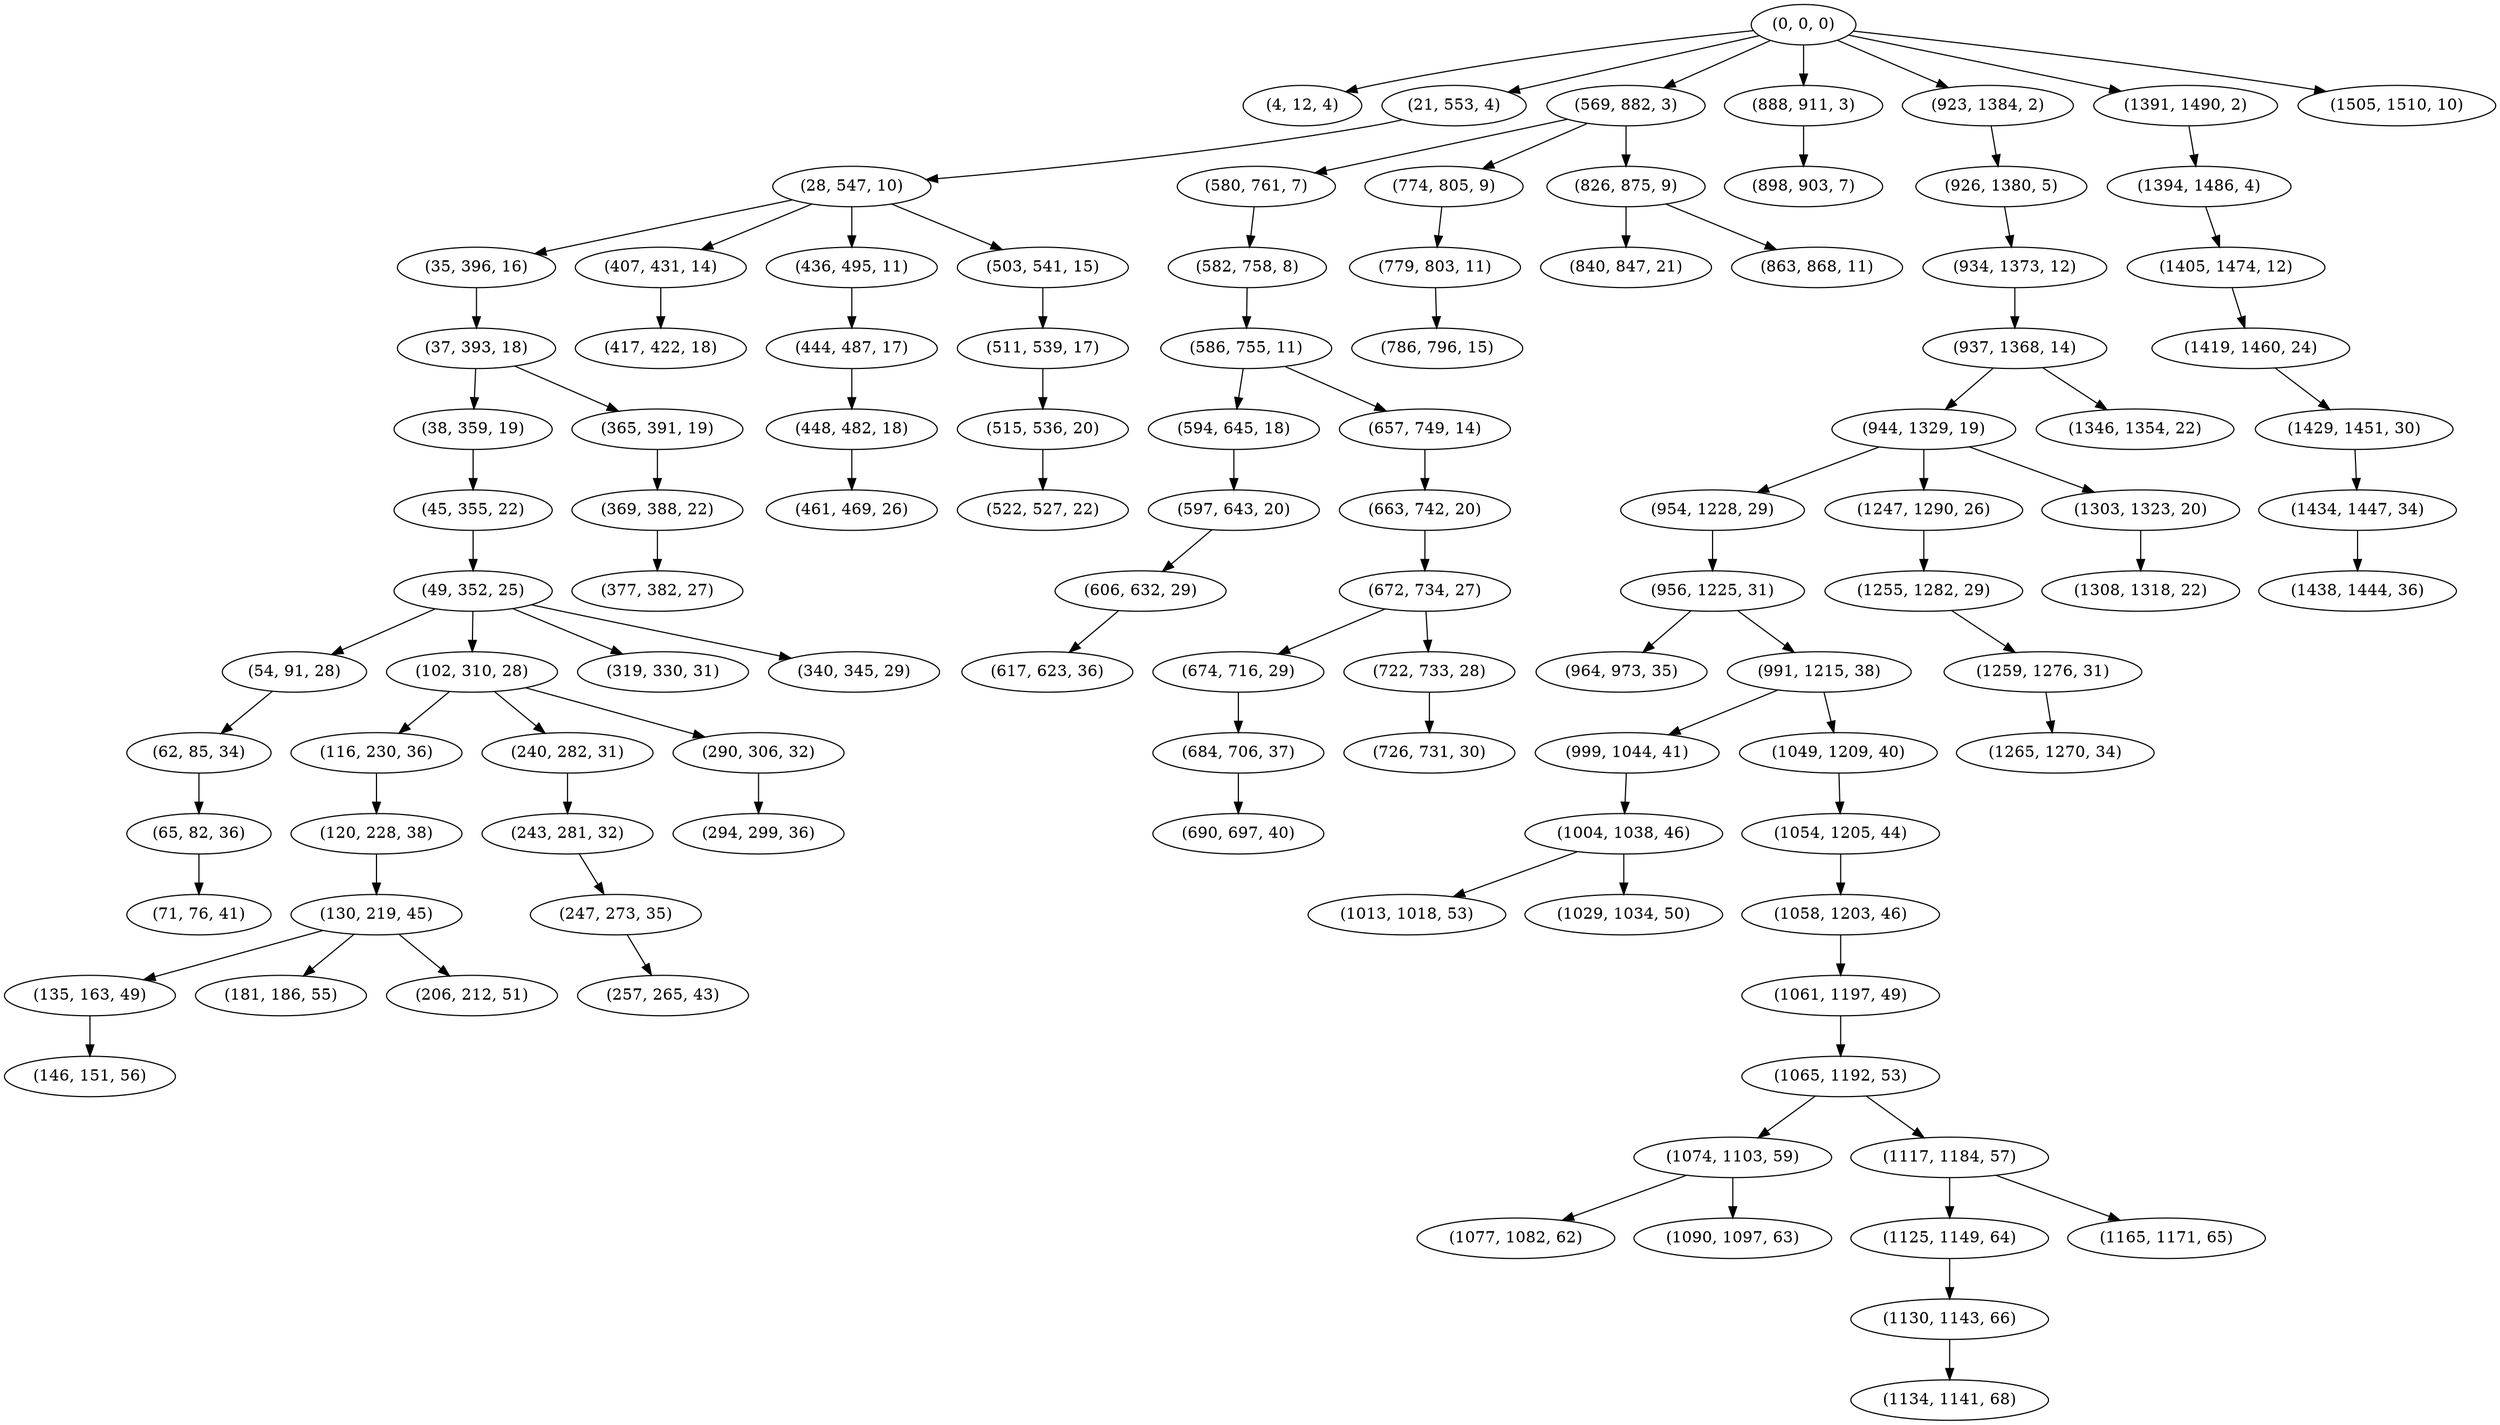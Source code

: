 digraph tree {
    "(0, 0, 0)";
    "(4, 12, 4)";
    "(21, 553, 4)";
    "(28, 547, 10)";
    "(35, 396, 16)";
    "(37, 393, 18)";
    "(38, 359, 19)";
    "(45, 355, 22)";
    "(49, 352, 25)";
    "(54, 91, 28)";
    "(62, 85, 34)";
    "(65, 82, 36)";
    "(71, 76, 41)";
    "(102, 310, 28)";
    "(116, 230, 36)";
    "(120, 228, 38)";
    "(130, 219, 45)";
    "(135, 163, 49)";
    "(146, 151, 56)";
    "(181, 186, 55)";
    "(206, 212, 51)";
    "(240, 282, 31)";
    "(243, 281, 32)";
    "(247, 273, 35)";
    "(257, 265, 43)";
    "(290, 306, 32)";
    "(294, 299, 36)";
    "(319, 330, 31)";
    "(340, 345, 29)";
    "(365, 391, 19)";
    "(369, 388, 22)";
    "(377, 382, 27)";
    "(407, 431, 14)";
    "(417, 422, 18)";
    "(436, 495, 11)";
    "(444, 487, 17)";
    "(448, 482, 18)";
    "(461, 469, 26)";
    "(503, 541, 15)";
    "(511, 539, 17)";
    "(515, 536, 20)";
    "(522, 527, 22)";
    "(569, 882, 3)";
    "(580, 761, 7)";
    "(582, 758, 8)";
    "(586, 755, 11)";
    "(594, 645, 18)";
    "(597, 643, 20)";
    "(606, 632, 29)";
    "(617, 623, 36)";
    "(657, 749, 14)";
    "(663, 742, 20)";
    "(672, 734, 27)";
    "(674, 716, 29)";
    "(684, 706, 37)";
    "(690, 697, 40)";
    "(722, 733, 28)";
    "(726, 731, 30)";
    "(774, 805, 9)";
    "(779, 803, 11)";
    "(786, 796, 15)";
    "(826, 875, 9)";
    "(840, 847, 21)";
    "(863, 868, 11)";
    "(888, 911, 3)";
    "(898, 903, 7)";
    "(923, 1384, 2)";
    "(926, 1380, 5)";
    "(934, 1373, 12)";
    "(937, 1368, 14)";
    "(944, 1329, 19)";
    "(954, 1228, 29)";
    "(956, 1225, 31)";
    "(964, 973, 35)";
    "(991, 1215, 38)";
    "(999, 1044, 41)";
    "(1004, 1038, 46)";
    "(1013, 1018, 53)";
    "(1029, 1034, 50)";
    "(1049, 1209, 40)";
    "(1054, 1205, 44)";
    "(1058, 1203, 46)";
    "(1061, 1197, 49)";
    "(1065, 1192, 53)";
    "(1074, 1103, 59)";
    "(1077, 1082, 62)";
    "(1090, 1097, 63)";
    "(1117, 1184, 57)";
    "(1125, 1149, 64)";
    "(1130, 1143, 66)";
    "(1134, 1141, 68)";
    "(1165, 1171, 65)";
    "(1247, 1290, 26)";
    "(1255, 1282, 29)";
    "(1259, 1276, 31)";
    "(1265, 1270, 34)";
    "(1303, 1323, 20)";
    "(1308, 1318, 22)";
    "(1346, 1354, 22)";
    "(1391, 1490, 2)";
    "(1394, 1486, 4)";
    "(1405, 1474, 12)";
    "(1419, 1460, 24)";
    "(1429, 1451, 30)";
    "(1434, 1447, 34)";
    "(1438, 1444, 36)";
    "(1505, 1510, 10)";
    "(0, 0, 0)" -> "(4, 12, 4)";
    "(0, 0, 0)" -> "(21, 553, 4)";
    "(0, 0, 0)" -> "(569, 882, 3)";
    "(0, 0, 0)" -> "(888, 911, 3)";
    "(0, 0, 0)" -> "(923, 1384, 2)";
    "(0, 0, 0)" -> "(1391, 1490, 2)";
    "(0, 0, 0)" -> "(1505, 1510, 10)";
    "(21, 553, 4)" -> "(28, 547, 10)";
    "(28, 547, 10)" -> "(35, 396, 16)";
    "(28, 547, 10)" -> "(407, 431, 14)";
    "(28, 547, 10)" -> "(436, 495, 11)";
    "(28, 547, 10)" -> "(503, 541, 15)";
    "(35, 396, 16)" -> "(37, 393, 18)";
    "(37, 393, 18)" -> "(38, 359, 19)";
    "(37, 393, 18)" -> "(365, 391, 19)";
    "(38, 359, 19)" -> "(45, 355, 22)";
    "(45, 355, 22)" -> "(49, 352, 25)";
    "(49, 352, 25)" -> "(54, 91, 28)";
    "(49, 352, 25)" -> "(102, 310, 28)";
    "(49, 352, 25)" -> "(319, 330, 31)";
    "(49, 352, 25)" -> "(340, 345, 29)";
    "(54, 91, 28)" -> "(62, 85, 34)";
    "(62, 85, 34)" -> "(65, 82, 36)";
    "(65, 82, 36)" -> "(71, 76, 41)";
    "(102, 310, 28)" -> "(116, 230, 36)";
    "(102, 310, 28)" -> "(240, 282, 31)";
    "(102, 310, 28)" -> "(290, 306, 32)";
    "(116, 230, 36)" -> "(120, 228, 38)";
    "(120, 228, 38)" -> "(130, 219, 45)";
    "(130, 219, 45)" -> "(135, 163, 49)";
    "(130, 219, 45)" -> "(181, 186, 55)";
    "(130, 219, 45)" -> "(206, 212, 51)";
    "(135, 163, 49)" -> "(146, 151, 56)";
    "(240, 282, 31)" -> "(243, 281, 32)";
    "(243, 281, 32)" -> "(247, 273, 35)";
    "(247, 273, 35)" -> "(257, 265, 43)";
    "(290, 306, 32)" -> "(294, 299, 36)";
    "(365, 391, 19)" -> "(369, 388, 22)";
    "(369, 388, 22)" -> "(377, 382, 27)";
    "(407, 431, 14)" -> "(417, 422, 18)";
    "(436, 495, 11)" -> "(444, 487, 17)";
    "(444, 487, 17)" -> "(448, 482, 18)";
    "(448, 482, 18)" -> "(461, 469, 26)";
    "(503, 541, 15)" -> "(511, 539, 17)";
    "(511, 539, 17)" -> "(515, 536, 20)";
    "(515, 536, 20)" -> "(522, 527, 22)";
    "(569, 882, 3)" -> "(580, 761, 7)";
    "(569, 882, 3)" -> "(774, 805, 9)";
    "(569, 882, 3)" -> "(826, 875, 9)";
    "(580, 761, 7)" -> "(582, 758, 8)";
    "(582, 758, 8)" -> "(586, 755, 11)";
    "(586, 755, 11)" -> "(594, 645, 18)";
    "(586, 755, 11)" -> "(657, 749, 14)";
    "(594, 645, 18)" -> "(597, 643, 20)";
    "(597, 643, 20)" -> "(606, 632, 29)";
    "(606, 632, 29)" -> "(617, 623, 36)";
    "(657, 749, 14)" -> "(663, 742, 20)";
    "(663, 742, 20)" -> "(672, 734, 27)";
    "(672, 734, 27)" -> "(674, 716, 29)";
    "(672, 734, 27)" -> "(722, 733, 28)";
    "(674, 716, 29)" -> "(684, 706, 37)";
    "(684, 706, 37)" -> "(690, 697, 40)";
    "(722, 733, 28)" -> "(726, 731, 30)";
    "(774, 805, 9)" -> "(779, 803, 11)";
    "(779, 803, 11)" -> "(786, 796, 15)";
    "(826, 875, 9)" -> "(840, 847, 21)";
    "(826, 875, 9)" -> "(863, 868, 11)";
    "(888, 911, 3)" -> "(898, 903, 7)";
    "(923, 1384, 2)" -> "(926, 1380, 5)";
    "(926, 1380, 5)" -> "(934, 1373, 12)";
    "(934, 1373, 12)" -> "(937, 1368, 14)";
    "(937, 1368, 14)" -> "(944, 1329, 19)";
    "(937, 1368, 14)" -> "(1346, 1354, 22)";
    "(944, 1329, 19)" -> "(954, 1228, 29)";
    "(944, 1329, 19)" -> "(1247, 1290, 26)";
    "(944, 1329, 19)" -> "(1303, 1323, 20)";
    "(954, 1228, 29)" -> "(956, 1225, 31)";
    "(956, 1225, 31)" -> "(964, 973, 35)";
    "(956, 1225, 31)" -> "(991, 1215, 38)";
    "(991, 1215, 38)" -> "(999, 1044, 41)";
    "(991, 1215, 38)" -> "(1049, 1209, 40)";
    "(999, 1044, 41)" -> "(1004, 1038, 46)";
    "(1004, 1038, 46)" -> "(1013, 1018, 53)";
    "(1004, 1038, 46)" -> "(1029, 1034, 50)";
    "(1049, 1209, 40)" -> "(1054, 1205, 44)";
    "(1054, 1205, 44)" -> "(1058, 1203, 46)";
    "(1058, 1203, 46)" -> "(1061, 1197, 49)";
    "(1061, 1197, 49)" -> "(1065, 1192, 53)";
    "(1065, 1192, 53)" -> "(1074, 1103, 59)";
    "(1065, 1192, 53)" -> "(1117, 1184, 57)";
    "(1074, 1103, 59)" -> "(1077, 1082, 62)";
    "(1074, 1103, 59)" -> "(1090, 1097, 63)";
    "(1117, 1184, 57)" -> "(1125, 1149, 64)";
    "(1117, 1184, 57)" -> "(1165, 1171, 65)";
    "(1125, 1149, 64)" -> "(1130, 1143, 66)";
    "(1130, 1143, 66)" -> "(1134, 1141, 68)";
    "(1247, 1290, 26)" -> "(1255, 1282, 29)";
    "(1255, 1282, 29)" -> "(1259, 1276, 31)";
    "(1259, 1276, 31)" -> "(1265, 1270, 34)";
    "(1303, 1323, 20)" -> "(1308, 1318, 22)";
    "(1391, 1490, 2)" -> "(1394, 1486, 4)";
    "(1394, 1486, 4)" -> "(1405, 1474, 12)";
    "(1405, 1474, 12)" -> "(1419, 1460, 24)";
    "(1419, 1460, 24)" -> "(1429, 1451, 30)";
    "(1429, 1451, 30)" -> "(1434, 1447, 34)";
    "(1434, 1447, 34)" -> "(1438, 1444, 36)";
}
